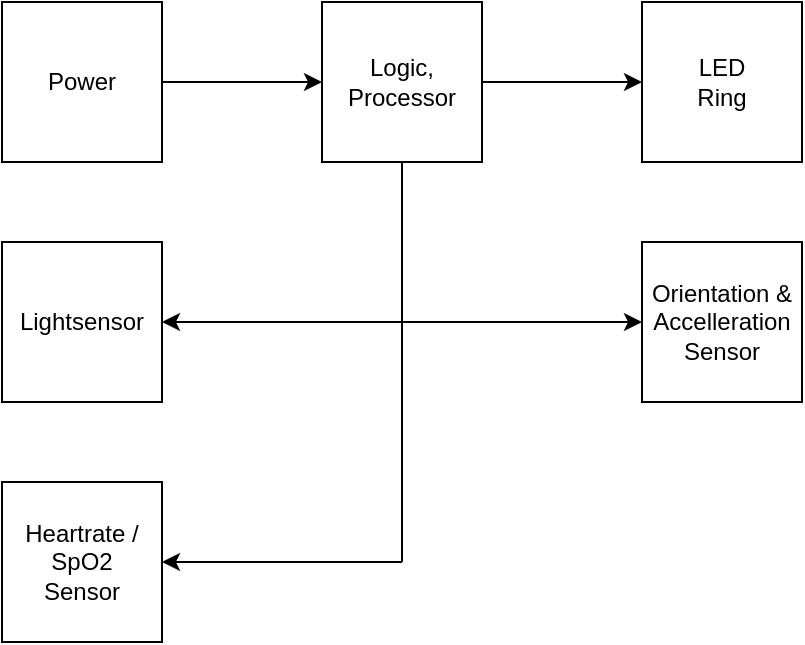 <mxfile version="20.0.1" type="device"><diagram id="uQemmIH1JD4N_7Gcvon9" name="Page-1"><mxGraphModel dx="1382" dy="835" grid="1" gridSize="10" guides="1" tooltips="1" connect="1" arrows="1" fold="1" page="1" pageScale="1" pageWidth="850" pageHeight="1100" math="0" shadow="0"><root><mxCell id="0"/><mxCell id="1" parent="0"/><mxCell id="o_4UGI62xCnuVHR7Z6AH-1" value="Logic,&lt;br&gt;Processor" style="whiteSpace=wrap;html=1;aspect=fixed;" vertex="1" parent="1"><mxGeometry x="380" y="380" width="80" height="80" as="geometry"/></mxCell><mxCell id="o_4UGI62xCnuVHR7Z6AH-2" value="Power" style="whiteSpace=wrap;html=1;aspect=fixed;" vertex="1" parent="1"><mxGeometry x="220" y="380" width="80" height="80" as="geometry"/></mxCell><mxCell id="o_4UGI62xCnuVHR7Z6AH-3" value="LED&lt;br&gt;Ring" style="whiteSpace=wrap;html=1;aspect=fixed;" vertex="1" parent="1"><mxGeometry x="540" y="380" width="80" height="80" as="geometry"/></mxCell><mxCell id="o_4UGI62xCnuVHR7Z6AH-4" value="Orientation &amp;amp;&lt;br&gt;Accelleration&lt;br&gt;Sensor" style="whiteSpace=wrap;html=1;aspect=fixed;" vertex="1" parent="1"><mxGeometry x="540" y="500" width="80" height="80" as="geometry"/></mxCell><mxCell id="o_4UGI62xCnuVHR7Z6AH-5" value="Lightsensor" style="whiteSpace=wrap;html=1;aspect=fixed;" vertex="1" parent="1"><mxGeometry x="220" y="500" width="80" height="80" as="geometry"/></mxCell><mxCell id="o_4UGI62xCnuVHR7Z6AH-6" value="" style="endArrow=classic;html=1;rounded=0;exitX=1;exitY=0.5;exitDx=0;exitDy=0;entryX=0;entryY=0.5;entryDx=0;entryDy=0;" edge="1" parent="1" source="o_4UGI62xCnuVHR7Z6AH-1" target="o_4UGI62xCnuVHR7Z6AH-3"><mxGeometry width="50" height="50" relative="1" as="geometry"><mxPoint x="500" y="350" as="sourcePoint"/><mxPoint x="550" y="300" as="targetPoint"/></mxGeometry></mxCell><mxCell id="o_4UGI62xCnuVHR7Z6AH-7" value="" style="endArrow=classic;html=1;rounded=0;exitX=1;exitY=0.5;exitDx=0;exitDy=0;entryX=0;entryY=0.5;entryDx=0;entryDy=0;" edge="1" parent="1" source="o_4UGI62xCnuVHR7Z6AH-2" target="o_4UGI62xCnuVHR7Z6AH-1"><mxGeometry width="50" height="50" relative="1" as="geometry"><mxPoint x="400" y="480" as="sourcePoint"/><mxPoint x="450" y="430" as="targetPoint"/></mxGeometry></mxCell><mxCell id="o_4UGI62xCnuVHR7Z6AH-8" value="" style="endArrow=none;html=1;rounded=0;entryX=0.5;entryY=1;entryDx=0;entryDy=0;" edge="1" parent="1" target="o_4UGI62xCnuVHR7Z6AH-1"><mxGeometry width="50" height="50" relative="1" as="geometry"><mxPoint x="420" y="540" as="sourcePoint"/><mxPoint x="430" y="515" as="targetPoint"/></mxGeometry></mxCell><mxCell id="o_4UGI62xCnuVHR7Z6AH-9" value="" style="endArrow=classic;html=1;rounded=0;entryX=0;entryY=0.5;entryDx=0;entryDy=0;" edge="1" parent="1" target="o_4UGI62xCnuVHR7Z6AH-4"><mxGeometry width="50" height="50" relative="1" as="geometry"><mxPoint x="420" y="540" as="sourcePoint"/><mxPoint x="500" y="530" as="targetPoint"/></mxGeometry></mxCell><mxCell id="o_4UGI62xCnuVHR7Z6AH-10" value="" style="endArrow=classic;html=1;rounded=0;entryX=1;entryY=0.5;entryDx=0;entryDy=0;" edge="1" parent="1" target="o_4UGI62xCnuVHR7Z6AH-5"><mxGeometry width="50" height="50" relative="1" as="geometry"><mxPoint x="420" y="540" as="sourcePoint"/><mxPoint x="450" y="430" as="targetPoint"/></mxGeometry></mxCell><mxCell id="o_4UGI62xCnuVHR7Z6AH-11" value="Heartrate /&lt;br&gt;SpO2&lt;br&gt;Sensor" style="whiteSpace=wrap;html=1;aspect=fixed;" vertex="1" parent="1"><mxGeometry x="220" y="620" width="80" height="80" as="geometry"/></mxCell><mxCell id="o_4UGI62xCnuVHR7Z6AH-12" value="" style="endArrow=none;html=1;rounded=0;" edge="1" parent="1"><mxGeometry width="50" height="50" relative="1" as="geometry"><mxPoint x="420" y="660" as="sourcePoint"/><mxPoint x="420" y="540" as="targetPoint"/></mxGeometry></mxCell><mxCell id="o_4UGI62xCnuVHR7Z6AH-13" value="" style="endArrow=classic;html=1;rounded=0;entryX=1;entryY=0.5;entryDx=0;entryDy=0;" edge="1" parent="1" target="o_4UGI62xCnuVHR7Z6AH-11"><mxGeometry width="50" height="50" relative="1" as="geometry"><mxPoint x="420" y="660" as="sourcePoint"/><mxPoint x="450" y="570" as="targetPoint"/></mxGeometry></mxCell></root></mxGraphModel></diagram></mxfile>
